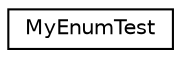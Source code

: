 digraph "类继承关系图"
{
  edge [fontname="Helvetica",fontsize="10",labelfontname="Helvetica",labelfontsize="10"];
  node [fontname="Helvetica",fontsize="10",shape=record];
  rankdir="LR";
  Node0 [label="MyEnumTest",height=0.2,width=0.4,color="black", fillcolor="white", style="filled",URL="$class_my_enum_test.html"];
}
